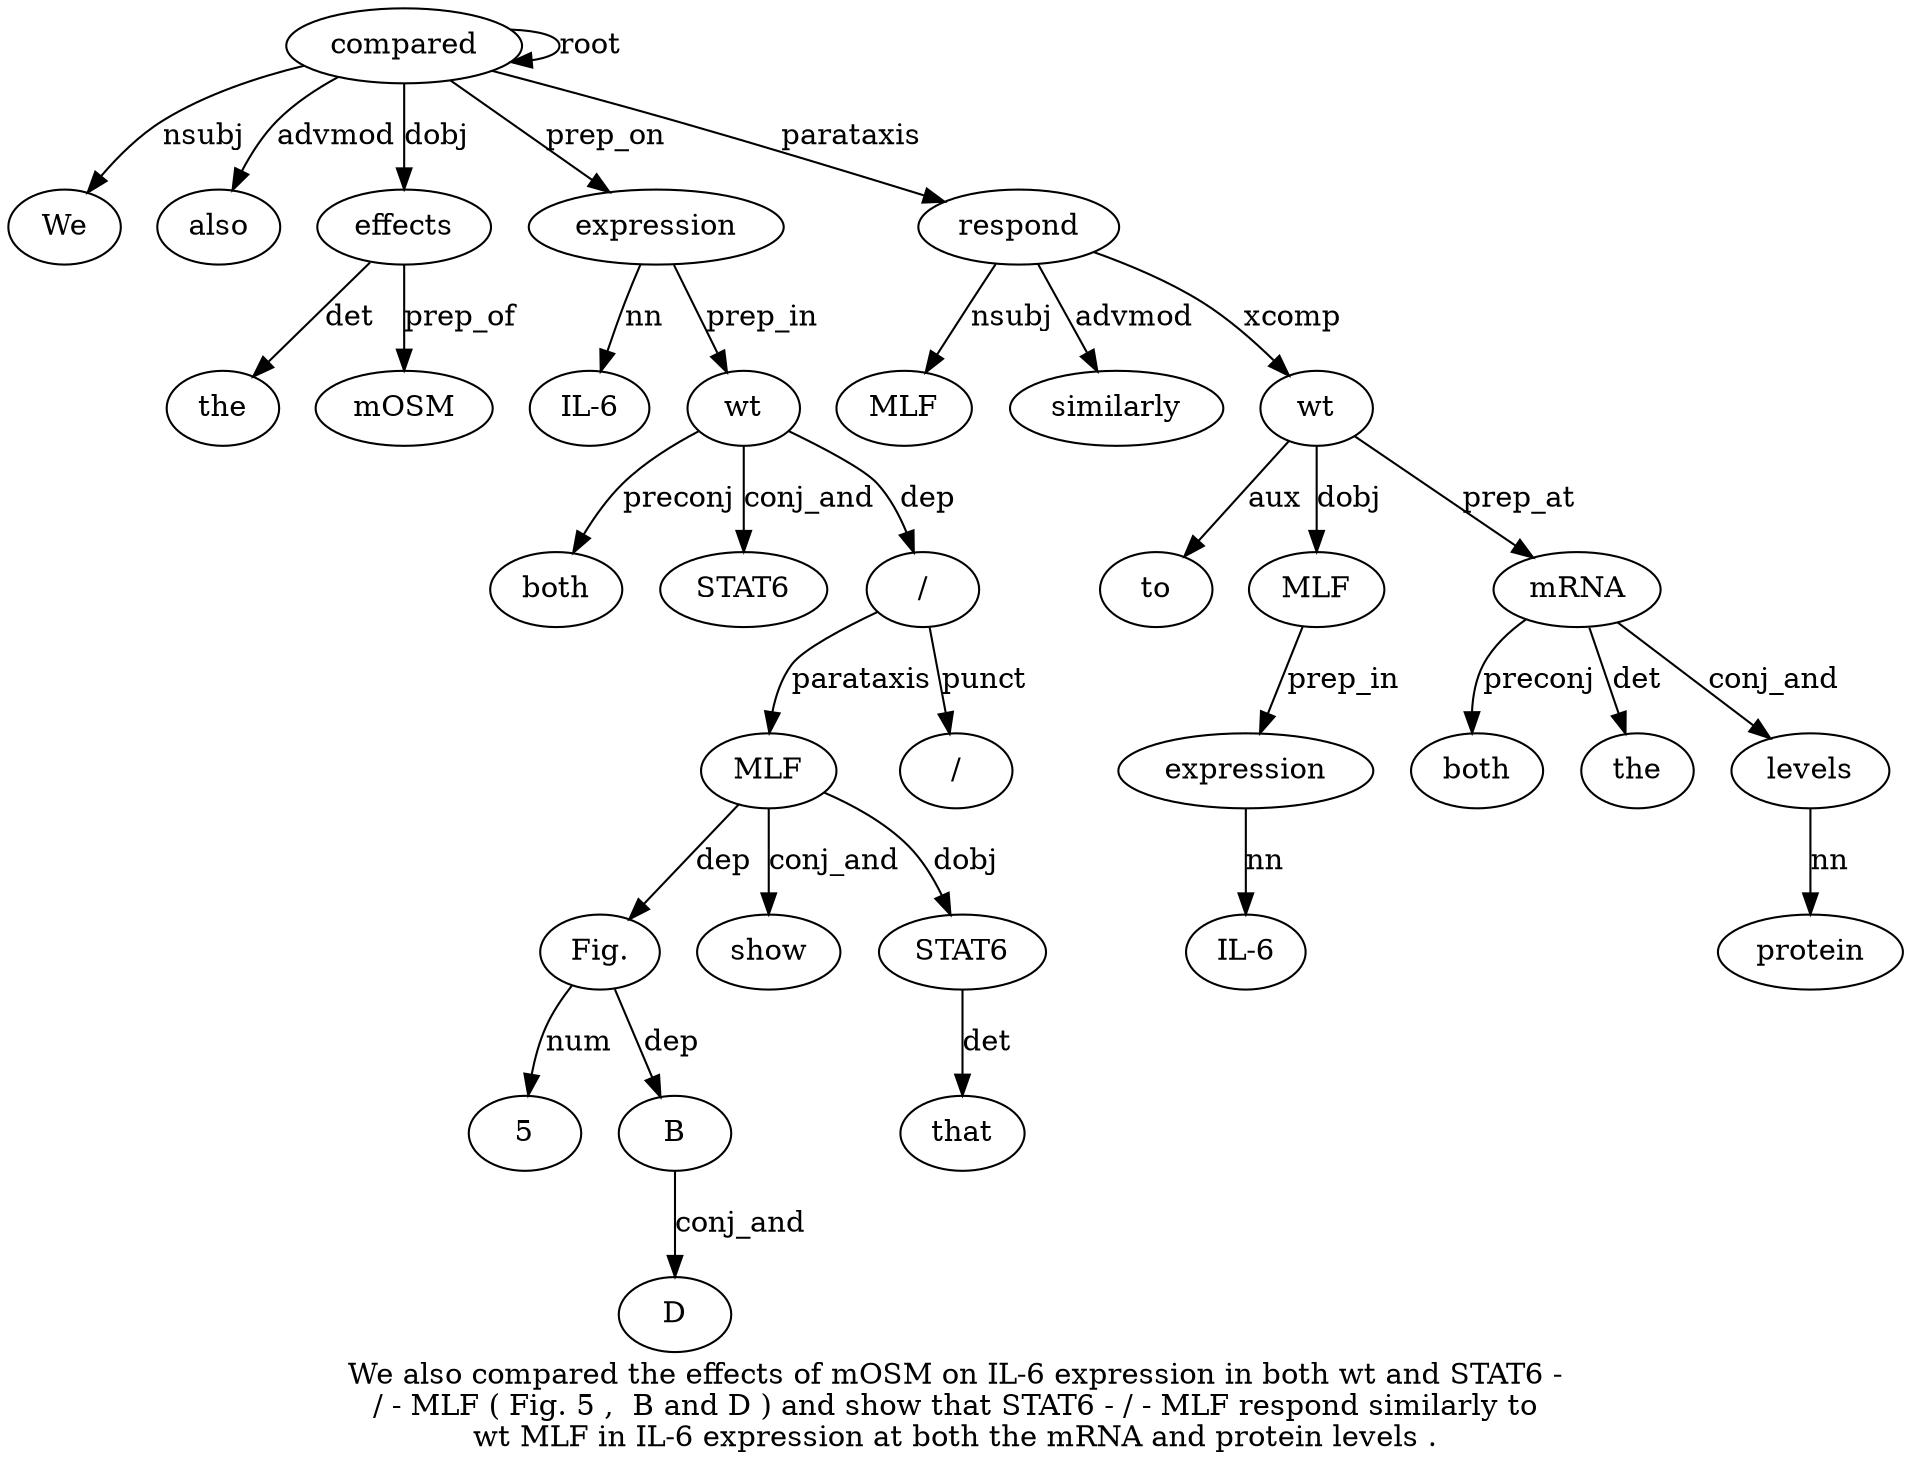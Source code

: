 digraph "We also compared the effects of mOSM on IL-6 expression in both wt and STAT6 - / - MLF ( Fig. 5 ,  B and D ) and show that STAT6 - / - MLF respond similarly to wt MLF in IL-6 expression at both the mRNA and protein levels ." {
label="We also compared the effects of mOSM on IL-6 expression in both wt and STAT6 -
/ - MLF ( Fig. 5 ,  B and D ) and show that STAT6 - / - MLF respond similarly to
wt MLF in IL-6 expression at both the mRNA and protein levels .";
compared3 [style=filled, fillcolor=white, label=compared];
We1 [style=filled, fillcolor=white, label=We];
compared3 -> We1  [label=nsubj];
also2 [style=filled, fillcolor=white, label=also];
compared3 -> also2  [label=advmod];
compared3 -> compared3  [label=root];
effects5 [style=filled, fillcolor=white, label=effects];
the4 [style=filled, fillcolor=white, label=the];
effects5 -> the4  [label=det];
compared3 -> effects5  [label=dobj];
mOSM7 [style=filled, fillcolor=white, label=mOSM];
effects5 -> mOSM7  [label=prep_of];
expression10 [style=filled, fillcolor=white, label=expression];
"IL-69" [style=filled, fillcolor=white, label="IL-6"];
expression10 -> "IL-69"  [label=nn];
compared3 -> expression10  [label=prep_on];
wt13 [style=filled, fillcolor=white, label=wt];
both12 [style=filled, fillcolor=white, label=both];
wt13 -> both12  [label=preconj];
expression10 -> wt13  [label=prep_in];
STAT615 [style=filled, fillcolor=white, label=STAT6];
wt13 -> STAT615  [label=conj_and];
"/17" [style=filled, fillcolor=white, label="/"];
wt13 -> "/17"  [label=dep];
MLF19 [style=filled, fillcolor=white, label=MLF];
"/17" -> MLF19  [label=parataxis];
"Fig.21" [style=filled, fillcolor=white, label="Fig."];
MLF19 -> "Fig.21"  [label=dep];
522 [style=filled, fillcolor=white, label=5];
"Fig.21" -> 522  [label=num];
B24 [style=filled, fillcolor=white, label=B];
"Fig.21" -> B24  [label=dep];
D26 [style=filled, fillcolor=white, label=D];
B24 -> D26  [label=conj_and];
show29 [style=filled, fillcolor=white, label=show];
MLF19 -> show29  [label=conj_and];
STAT631 [style=filled, fillcolor=white, label=STAT6];
that30 [style=filled, fillcolor=white, label=that];
STAT631 -> that30  [label=det];
MLF19 -> STAT631  [label=dobj];
"/33" [style=filled, fillcolor=white, label="/"];
"/17" -> "/33"  [label=punct];
respond36 [style=filled, fillcolor=white, label=respond];
MLF35 [style=filled, fillcolor=white, label=MLF];
respond36 -> MLF35  [label=nsubj];
compared3 -> respond36  [label=parataxis];
similarly37 [style=filled, fillcolor=white, label=similarly];
respond36 -> similarly37  [label=advmod];
wt39 [style=filled, fillcolor=white, label=wt];
to38 [style=filled, fillcolor=white, label=to];
wt39 -> to38  [label=aux];
respond36 -> wt39  [label=xcomp];
MLF40 [style=filled, fillcolor=white, label=MLF];
wt39 -> MLF40  [label=dobj];
expression43 [style=filled, fillcolor=white, label=expression];
"IL-642" [style=filled, fillcolor=white, label="IL-6"];
expression43 -> "IL-642"  [label=nn];
MLF40 -> expression43  [label=prep_in];
mRNA47 [style=filled, fillcolor=white, label=mRNA];
both45 [style=filled, fillcolor=white, label=both];
mRNA47 -> both45  [label=preconj];
the46 [style=filled, fillcolor=white, label=the];
mRNA47 -> the46  [label=det];
wt39 -> mRNA47  [label=prep_at];
levels50 [style=filled, fillcolor=white, label=levels];
protein49 [style=filled, fillcolor=white, label=protein];
levels50 -> protein49  [label=nn];
mRNA47 -> levels50  [label=conj_and];
}

